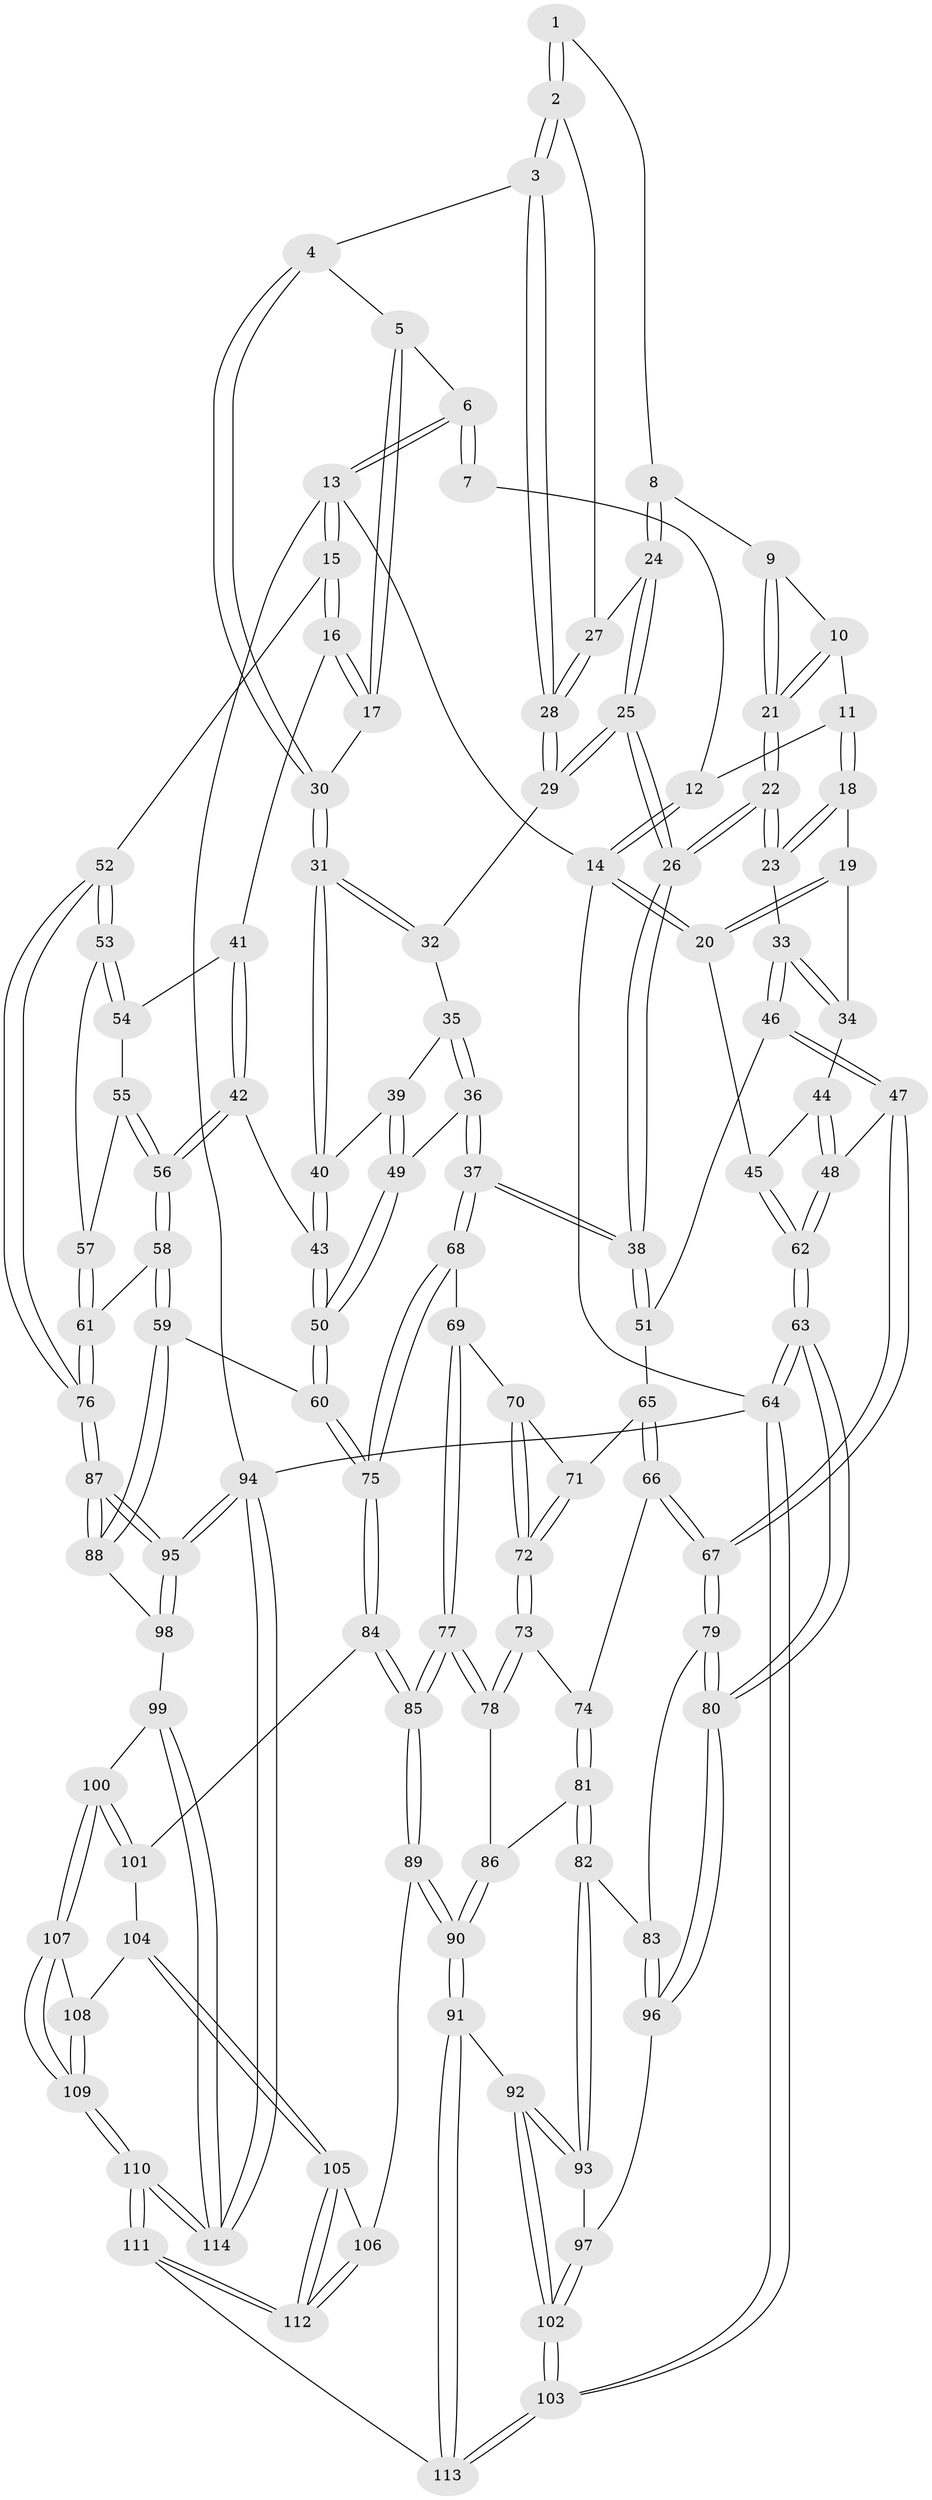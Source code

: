 // coarse degree distribution, {3: 0.10126582278481013, 4: 0.4050632911392405, 5: 0.379746835443038, 8: 0.012658227848101266, 6: 0.0759493670886076, 2: 0.02531645569620253}
// Generated by graph-tools (version 1.1) at 2025/52/02/27/25 19:52:40]
// undirected, 114 vertices, 282 edges
graph export_dot {
graph [start="1"]
  node [color=gray90,style=filled];
  1 [pos="+0.6679241927643726+0"];
  2 [pos="+0.7516100608128515+0.13232610546565554"];
  3 [pos="+0.7709524391074376+0.15452015944625652"];
  4 [pos="+0.7821248490824118+0.1581031042397261"];
  5 [pos="+0.9515586680780013+0"];
  6 [pos="+1+0"];
  7 [pos="+0.6335982067027218+0"];
  8 [pos="+0.5789638212056454+0.1449158291008601"];
  9 [pos="+0.5485158168903292+0.14326698978180188"];
  10 [pos="+0.3961508503950965+0.03159339500765291"];
  11 [pos="+0.38700371328051986+0.01812637635904902"];
  12 [pos="+0.38457078961550867+0"];
  13 [pos="+1+0"];
  14 [pos="+0+0"];
  15 [pos="+1+0.2554135327026839"];
  16 [pos="+0.9915091704817278+0.2700591739041279"];
  17 [pos="+0.9305500966866112+0.24412289037727114"];
  18 [pos="+0.28737130445007175+0.1772606667849009"];
  19 [pos="+0.09448230449023187+0.17318922305237777"];
  20 [pos="+0+0"];
  21 [pos="+0.4725924593799756+0.2676226359806338"];
  22 [pos="+0.4747921009864462+0.34820639253051183"];
  23 [pos="+0.32457856488501485+0.29412116334922805"];
  24 [pos="+0.5813803647047285+0.14853608494446677"];
  25 [pos="+0.5949448727114195+0.27873295033169476"];
  26 [pos="+0.4757105233807853+0.3492226992695857"];
  27 [pos="+0.6230924596883606+0.1618270566154861"];
  28 [pos="+0.667712460665317+0.24458416562835686"];
  29 [pos="+0.6470194680298669+0.27166001036529314"];
  30 [pos="+0.8549402414011196+0.23636567187718324"];
  31 [pos="+0.8022514934457744+0.3221523766659291"];
  32 [pos="+0.6596765819108485+0.28507076389535374"];
  33 [pos="+0.23537506294332247+0.35352661555575543"];
  34 [pos="+0.1497076788748118+0.30076037468263134"];
  35 [pos="+0.6618781756699937+0.2909975721787481"];
  36 [pos="+0.6386744884624002+0.4700368146166147"];
  37 [pos="+0.516855265823614+0.45555296171733456"];
  38 [pos="+0.48632806513542537+0.4178571273531173"];
  39 [pos="+0.7099885017036587+0.38339687232372327"];
  40 [pos="+0.8009942606118936+0.3282458633506156"];
  41 [pos="+0.9117273965479367+0.43733739572825786"];
  42 [pos="+0.8768419450896809+0.45313381931704566"];
  43 [pos="+0.8409930906871764+0.44880679424013675"];
  44 [pos="+0.092823756684138+0.36557680555041144"];
  45 [pos="+0+0.16865935852572764"];
  46 [pos="+0.22041471044976804+0.4482136885188986"];
  47 [pos="+0.13983508336945283+0.5178006831555614"];
  48 [pos="+0.0878815196339574+0.4731172851266839"];
  49 [pos="+0.6712254779329264+0.47641800114379534"];
  50 [pos="+0.7300737533306678+0.5231132531253287"];
  51 [pos="+0.34711264051899043+0.48835548078875013"];
  52 [pos="+1+0.4946794635429214"];
  53 [pos="+1+0.49211301805244684"];
  54 [pos="+0.9596582949620275+0.4611755493127326"];
  55 [pos="+0.9590658936137787+0.5222548521628567"];
  56 [pos="+0.9084934354881842+0.5553419379283296"];
  57 [pos="+0.9873455001835292+0.5355909219389906"];
  58 [pos="+0.9097104936066225+0.630515794565616"];
  59 [pos="+0.8232433256319391+0.6814741980651075"];
  60 [pos="+0.7489747707110167+0.6344937148815936"];
  61 [pos="+0.9108245473275518+0.630516162319131"];
  62 [pos="+0+0.39899791594269873"];
  63 [pos="+0+0.7629833272473293"];
  64 [pos="+0+1"];
  65 [pos="+0.34536438265010083+0.49715075255228436"];
  66 [pos="+0.2651183425298283+0.5916839444231969"];
  67 [pos="+0.13991607886987178+0.525906522389425"];
  68 [pos="+0.5068795897793272+0.5624783629274019"];
  69 [pos="+0.44087022893914835+0.5939040794756795"];
  70 [pos="+0.415744177717753+0.5943825470074574"];
  71 [pos="+0.3522043867971992+0.5422264568964344"];
  72 [pos="+0.341859817976882+0.6203863317208866"];
  73 [pos="+0.33664275417705003+0.6274524749404747"];
  74 [pos="+0.27199583138805006+0.6021268602176663"];
  75 [pos="+0.5689271265498316+0.7217481106643451"];
  76 [pos="+1+0.6924287399032367"];
  77 [pos="+0.38748215391452256+0.6957493438525384"];
  78 [pos="+0.34315742966430485+0.6552576999759937"];
  79 [pos="+0.09341140848797468+0.6376883761248602"];
  80 [pos="+0+0.7141659000141733"];
  81 [pos="+0.2326123486496298+0.7012051518489627"];
  82 [pos="+0.2050886982814161+0.7110582897826192"];
  83 [pos="+0.17684073749664117+0.6947984298567574"];
  84 [pos="+0.5636127016083254+0.7339218316874351"];
  85 [pos="+0.4365070038383893+0.7929894587517194"];
  86 [pos="+0.2692697163319025+0.7058922165256221"];
  87 [pos="+1+0.6930372994162218"];
  88 [pos="+0.8442902943950997+0.7909097127873554"];
  89 [pos="+0.41020307431710346+0.8267844908108528"];
  90 [pos="+0.3945174636017589+0.8346346041613119"];
  91 [pos="+0.39088530365052065+0.8377589614670602"];
  92 [pos="+0.3137393230890923+0.8642163594105844"];
  93 [pos="+0.21148399186389075+0.788740316340933"];
  94 [pos="+1+1"];
  95 [pos="+1+1"];
  96 [pos="+0.11964828009255297+0.8111695961054285"];
  97 [pos="+0.1437673104579123+0.8307002370357076"];
  98 [pos="+0.8392674662080599+0.8341965157002307"];
  99 [pos="+0.8296913784426493+0.8430421736469689"];
  100 [pos="+0.8016298223428041+0.8616009814324739"];
  101 [pos="+0.6226703553694962+0.8197276864528473"];
  102 [pos="+0.1256273347116541+1"];
  103 [pos="+0+1"];
  104 [pos="+0.6144033276496501+0.8770832970400814"];
  105 [pos="+0.5909652909044765+0.919797793482744"];
  106 [pos="+0.47234890922987993+0.8964493871018643"];
  107 [pos="+0.795758085747621+0.8742782123697824"];
  108 [pos="+0.6648436558109019+0.922870546924154"];
  109 [pos="+0.7120106981402269+1"];
  110 [pos="+0.6913291666173776+1"];
  111 [pos="+0.5862313775363189+1"];
  112 [pos="+0.5845448895853299+1"];
  113 [pos="+0.4128670419116157+1"];
  114 [pos="+1+1"];
  1 -- 2;
  1 -- 2;
  1 -- 8;
  2 -- 3;
  2 -- 3;
  2 -- 27;
  3 -- 4;
  3 -- 28;
  3 -- 28;
  4 -- 5;
  4 -- 30;
  4 -- 30;
  5 -- 6;
  5 -- 17;
  5 -- 17;
  6 -- 7;
  6 -- 7;
  6 -- 13;
  6 -- 13;
  7 -- 12;
  8 -- 9;
  8 -- 24;
  8 -- 24;
  9 -- 10;
  9 -- 21;
  9 -- 21;
  10 -- 11;
  10 -- 21;
  10 -- 21;
  11 -- 12;
  11 -- 18;
  11 -- 18;
  12 -- 14;
  12 -- 14;
  13 -- 14;
  13 -- 15;
  13 -- 15;
  13 -- 94;
  14 -- 20;
  14 -- 20;
  14 -- 64;
  15 -- 16;
  15 -- 16;
  15 -- 52;
  16 -- 17;
  16 -- 17;
  16 -- 41;
  17 -- 30;
  18 -- 19;
  18 -- 23;
  18 -- 23;
  19 -- 20;
  19 -- 20;
  19 -- 34;
  20 -- 45;
  21 -- 22;
  21 -- 22;
  22 -- 23;
  22 -- 23;
  22 -- 26;
  22 -- 26;
  23 -- 33;
  24 -- 25;
  24 -- 25;
  24 -- 27;
  25 -- 26;
  25 -- 26;
  25 -- 29;
  25 -- 29;
  26 -- 38;
  26 -- 38;
  27 -- 28;
  27 -- 28;
  28 -- 29;
  28 -- 29;
  29 -- 32;
  30 -- 31;
  30 -- 31;
  31 -- 32;
  31 -- 32;
  31 -- 40;
  31 -- 40;
  32 -- 35;
  33 -- 34;
  33 -- 34;
  33 -- 46;
  33 -- 46;
  34 -- 44;
  35 -- 36;
  35 -- 36;
  35 -- 39;
  36 -- 37;
  36 -- 37;
  36 -- 49;
  37 -- 38;
  37 -- 38;
  37 -- 68;
  37 -- 68;
  38 -- 51;
  38 -- 51;
  39 -- 40;
  39 -- 49;
  39 -- 49;
  40 -- 43;
  40 -- 43;
  41 -- 42;
  41 -- 42;
  41 -- 54;
  42 -- 43;
  42 -- 56;
  42 -- 56;
  43 -- 50;
  43 -- 50;
  44 -- 45;
  44 -- 48;
  44 -- 48;
  45 -- 62;
  45 -- 62;
  46 -- 47;
  46 -- 47;
  46 -- 51;
  47 -- 48;
  47 -- 67;
  47 -- 67;
  48 -- 62;
  48 -- 62;
  49 -- 50;
  49 -- 50;
  50 -- 60;
  50 -- 60;
  51 -- 65;
  52 -- 53;
  52 -- 53;
  52 -- 76;
  52 -- 76;
  53 -- 54;
  53 -- 54;
  53 -- 57;
  54 -- 55;
  55 -- 56;
  55 -- 56;
  55 -- 57;
  56 -- 58;
  56 -- 58;
  57 -- 61;
  57 -- 61;
  58 -- 59;
  58 -- 59;
  58 -- 61;
  59 -- 60;
  59 -- 88;
  59 -- 88;
  60 -- 75;
  60 -- 75;
  61 -- 76;
  61 -- 76;
  62 -- 63;
  62 -- 63;
  63 -- 64;
  63 -- 64;
  63 -- 80;
  63 -- 80;
  64 -- 103;
  64 -- 103;
  64 -- 94;
  65 -- 66;
  65 -- 66;
  65 -- 71;
  66 -- 67;
  66 -- 67;
  66 -- 74;
  67 -- 79;
  67 -- 79;
  68 -- 69;
  68 -- 75;
  68 -- 75;
  69 -- 70;
  69 -- 77;
  69 -- 77;
  70 -- 71;
  70 -- 72;
  70 -- 72;
  71 -- 72;
  71 -- 72;
  72 -- 73;
  72 -- 73;
  73 -- 74;
  73 -- 78;
  73 -- 78;
  74 -- 81;
  74 -- 81;
  75 -- 84;
  75 -- 84;
  76 -- 87;
  76 -- 87;
  77 -- 78;
  77 -- 78;
  77 -- 85;
  77 -- 85;
  78 -- 86;
  79 -- 80;
  79 -- 80;
  79 -- 83;
  80 -- 96;
  80 -- 96;
  81 -- 82;
  81 -- 82;
  81 -- 86;
  82 -- 83;
  82 -- 93;
  82 -- 93;
  83 -- 96;
  83 -- 96;
  84 -- 85;
  84 -- 85;
  84 -- 101;
  85 -- 89;
  85 -- 89;
  86 -- 90;
  86 -- 90;
  87 -- 88;
  87 -- 88;
  87 -- 95;
  87 -- 95;
  88 -- 98;
  89 -- 90;
  89 -- 90;
  89 -- 106;
  90 -- 91;
  90 -- 91;
  91 -- 92;
  91 -- 113;
  91 -- 113;
  92 -- 93;
  92 -- 93;
  92 -- 102;
  92 -- 102;
  93 -- 97;
  94 -- 95;
  94 -- 95;
  94 -- 114;
  94 -- 114;
  95 -- 98;
  95 -- 98;
  96 -- 97;
  97 -- 102;
  97 -- 102;
  98 -- 99;
  99 -- 100;
  99 -- 114;
  99 -- 114;
  100 -- 101;
  100 -- 101;
  100 -- 107;
  100 -- 107;
  101 -- 104;
  102 -- 103;
  102 -- 103;
  103 -- 113;
  103 -- 113;
  104 -- 105;
  104 -- 105;
  104 -- 108;
  105 -- 106;
  105 -- 112;
  105 -- 112;
  106 -- 112;
  106 -- 112;
  107 -- 108;
  107 -- 109;
  107 -- 109;
  108 -- 109;
  108 -- 109;
  109 -- 110;
  109 -- 110;
  110 -- 111;
  110 -- 111;
  110 -- 114;
  110 -- 114;
  111 -- 112;
  111 -- 112;
  111 -- 113;
}
